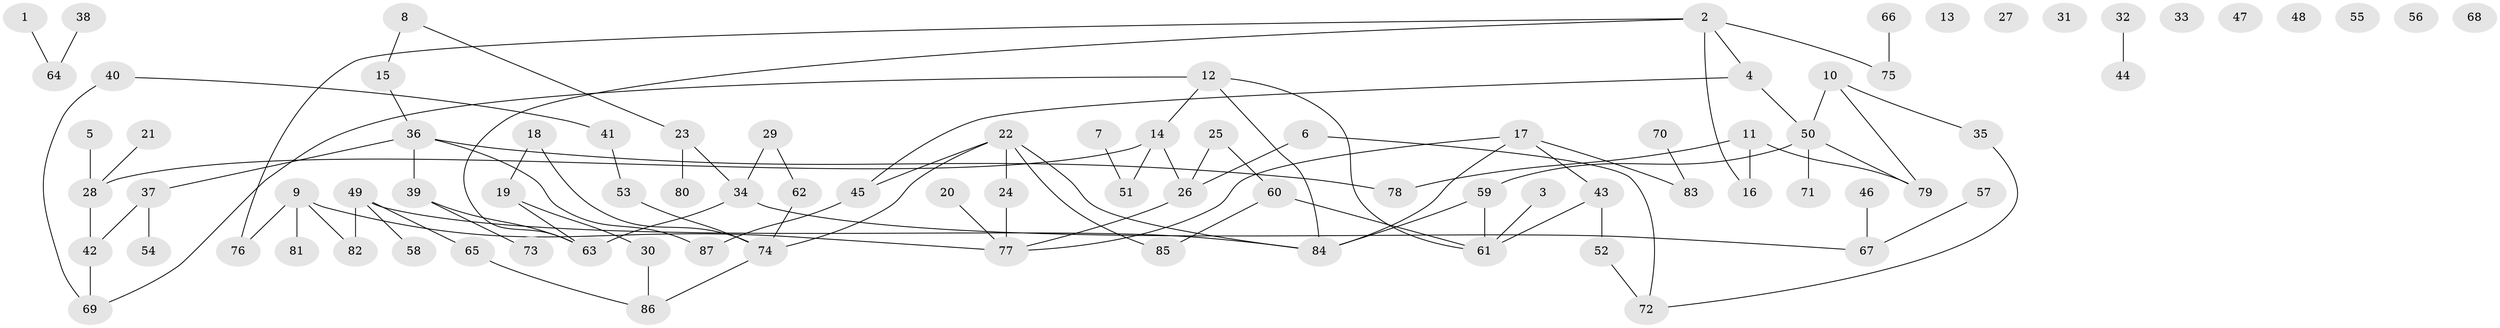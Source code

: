 // coarse degree distribution, {1: 0.23728813559322035, 5: 0.0847457627118644, 4: 0.11864406779661017, 3: 0.13559322033898305, 2: 0.1864406779661017, 0: 0.1694915254237288, 8: 0.01694915254237288, 6: 0.03389830508474576, 7: 0.01694915254237288}
// Generated by graph-tools (version 1.1) at 2025/23/03/03/25 07:23:25]
// undirected, 87 vertices, 98 edges
graph export_dot {
graph [start="1"]
  node [color=gray90,style=filled];
  1;
  2;
  3;
  4;
  5;
  6;
  7;
  8;
  9;
  10;
  11;
  12;
  13;
  14;
  15;
  16;
  17;
  18;
  19;
  20;
  21;
  22;
  23;
  24;
  25;
  26;
  27;
  28;
  29;
  30;
  31;
  32;
  33;
  34;
  35;
  36;
  37;
  38;
  39;
  40;
  41;
  42;
  43;
  44;
  45;
  46;
  47;
  48;
  49;
  50;
  51;
  52;
  53;
  54;
  55;
  56;
  57;
  58;
  59;
  60;
  61;
  62;
  63;
  64;
  65;
  66;
  67;
  68;
  69;
  70;
  71;
  72;
  73;
  74;
  75;
  76;
  77;
  78;
  79;
  80;
  81;
  82;
  83;
  84;
  85;
  86;
  87;
  1 -- 64;
  2 -- 4;
  2 -- 16;
  2 -- 63;
  2 -- 75;
  2 -- 76;
  3 -- 61;
  4 -- 45;
  4 -- 50;
  5 -- 28;
  6 -- 26;
  6 -- 72;
  7 -- 51;
  8 -- 15;
  8 -- 23;
  9 -- 76;
  9 -- 77;
  9 -- 81;
  9 -- 82;
  10 -- 35;
  10 -- 50;
  10 -- 79;
  11 -- 16;
  11 -- 78;
  11 -- 79;
  12 -- 14;
  12 -- 61;
  12 -- 69;
  12 -- 84;
  14 -- 26;
  14 -- 28;
  14 -- 51;
  15 -- 36;
  17 -- 43;
  17 -- 77;
  17 -- 83;
  17 -- 84;
  18 -- 19;
  18 -- 74;
  19 -- 30;
  19 -- 63;
  20 -- 77;
  21 -- 28;
  22 -- 24;
  22 -- 45;
  22 -- 74;
  22 -- 84;
  22 -- 85;
  23 -- 34;
  23 -- 80;
  24 -- 77;
  25 -- 26;
  25 -- 60;
  26 -- 77;
  28 -- 42;
  29 -- 34;
  29 -- 62;
  30 -- 86;
  32 -- 44;
  34 -- 63;
  34 -- 67;
  35 -- 72;
  36 -- 37;
  36 -- 39;
  36 -- 78;
  36 -- 87;
  37 -- 42;
  37 -- 54;
  38 -- 64;
  39 -- 63;
  39 -- 73;
  40 -- 41;
  40 -- 69;
  41 -- 53;
  42 -- 69;
  43 -- 52;
  43 -- 61;
  45 -- 87;
  46 -- 67;
  49 -- 58;
  49 -- 65;
  49 -- 82;
  49 -- 84;
  50 -- 59;
  50 -- 71;
  50 -- 79;
  52 -- 72;
  53 -- 74;
  57 -- 67;
  59 -- 61;
  59 -- 84;
  60 -- 61;
  60 -- 85;
  62 -- 74;
  65 -- 86;
  66 -- 75;
  70 -- 83;
  74 -- 86;
}
